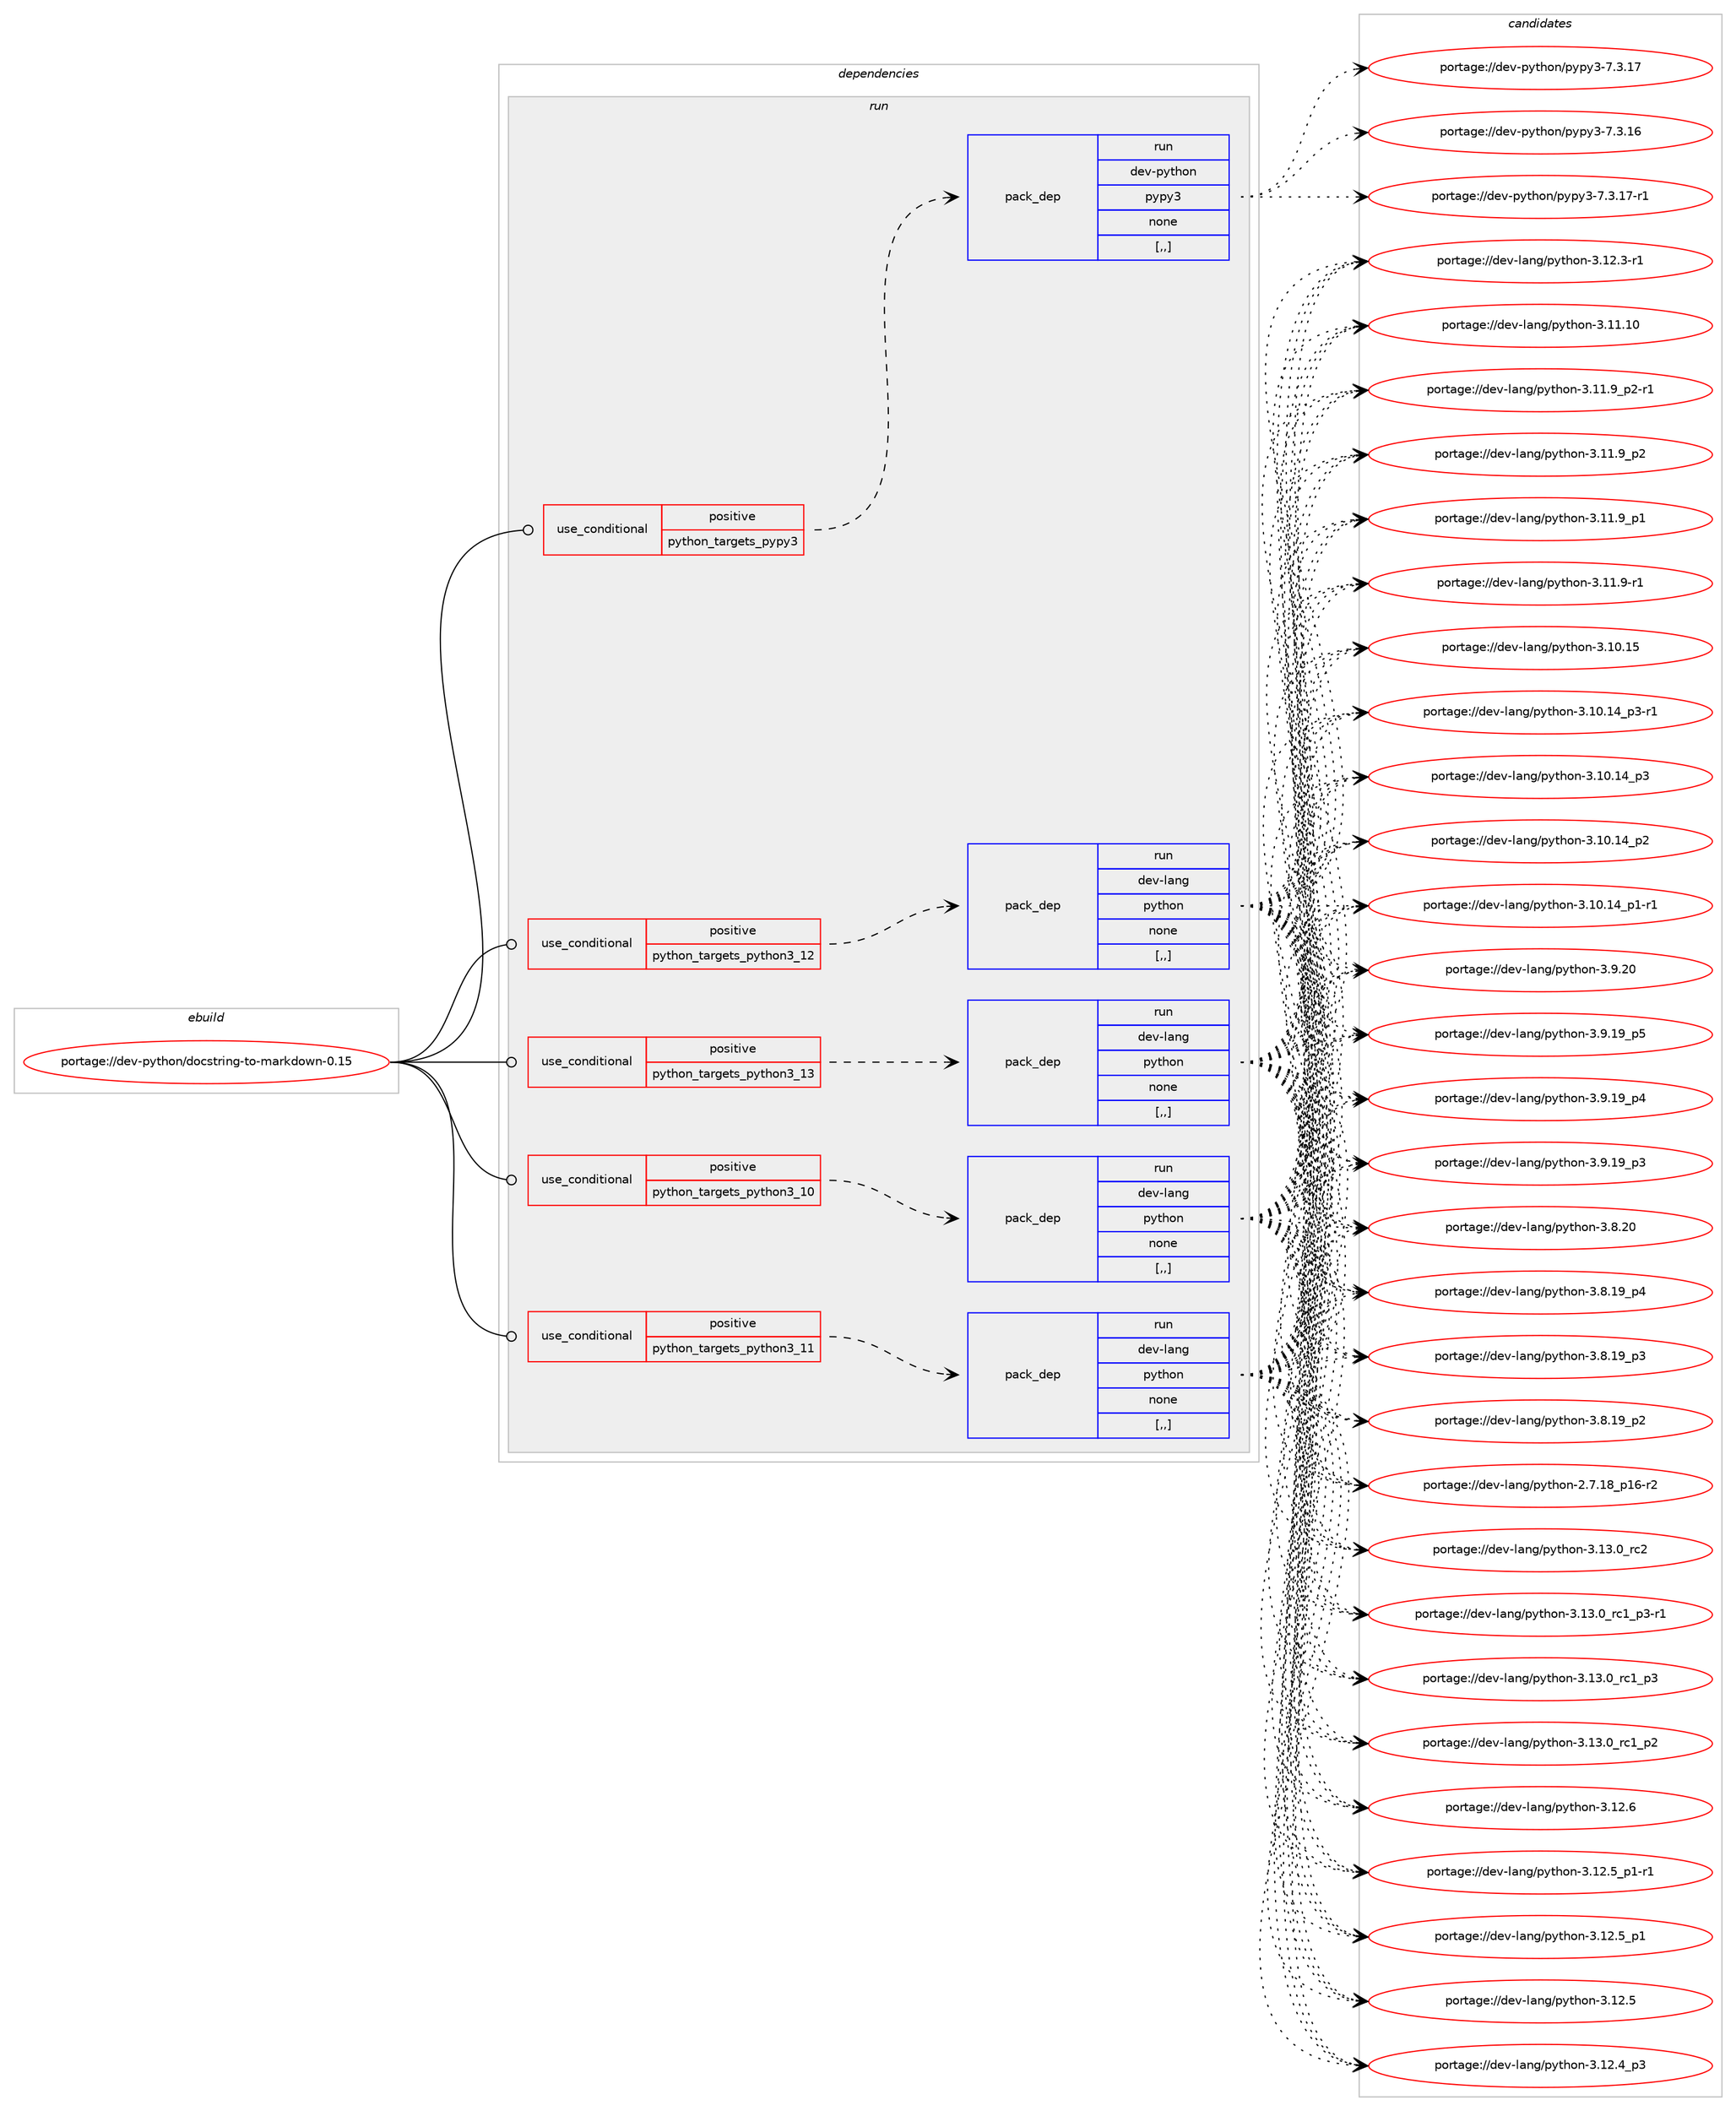 digraph prolog {

# *************
# Graph options
# *************

newrank=true;
concentrate=true;
compound=true;
graph [rankdir=LR,fontname=Helvetica,fontsize=10,ranksep=1.5];#, ranksep=2.5, nodesep=0.2];
edge  [arrowhead=vee];
node  [fontname=Helvetica,fontsize=10];

# **********
# The ebuild
# **********

subgraph cluster_leftcol {
color=gray;
label=<<i>ebuild</i>>;
id [label="portage://dev-python/docstring-to-markdown-0.15", color=red, width=4, href="../dev-python/docstring-to-markdown-0.15.svg"];
}

# ****************
# The dependencies
# ****************

subgraph cluster_midcol {
color=gray;
label=<<i>dependencies</i>>;
subgraph cluster_compile {
fillcolor="#eeeeee";
style=filled;
label=<<i>compile</i>>;
}
subgraph cluster_compileandrun {
fillcolor="#eeeeee";
style=filled;
label=<<i>compile and run</i>>;
}
subgraph cluster_run {
fillcolor="#eeeeee";
style=filled;
label=<<i>run</i>>;
subgraph cond162769 {
dependency639911 [label=<<TABLE BORDER="0" CELLBORDER="1" CELLSPACING="0" CELLPADDING="4"><TR><TD ROWSPAN="3" CELLPADDING="10">use_conditional</TD></TR><TR><TD>positive</TD></TR><TR><TD>python_targets_pypy3</TD></TR></TABLE>>, shape=none, color=red];
subgraph pack472325 {
dependency639912 [label=<<TABLE BORDER="0" CELLBORDER="1" CELLSPACING="0" CELLPADDING="4" WIDTH="220"><TR><TD ROWSPAN="6" CELLPADDING="30">pack_dep</TD></TR><TR><TD WIDTH="110">run</TD></TR><TR><TD>dev-python</TD></TR><TR><TD>pypy3</TD></TR><TR><TD>none</TD></TR><TR><TD>[,,]</TD></TR></TABLE>>, shape=none, color=blue];
}
dependency639911:e -> dependency639912:w [weight=20,style="dashed",arrowhead="vee"];
}
id:e -> dependency639911:w [weight=20,style="solid",arrowhead="odot"];
subgraph cond162770 {
dependency639913 [label=<<TABLE BORDER="0" CELLBORDER="1" CELLSPACING="0" CELLPADDING="4"><TR><TD ROWSPAN="3" CELLPADDING="10">use_conditional</TD></TR><TR><TD>positive</TD></TR><TR><TD>python_targets_python3_10</TD></TR></TABLE>>, shape=none, color=red];
subgraph pack472326 {
dependency639914 [label=<<TABLE BORDER="0" CELLBORDER="1" CELLSPACING="0" CELLPADDING="4" WIDTH="220"><TR><TD ROWSPAN="6" CELLPADDING="30">pack_dep</TD></TR><TR><TD WIDTH="110">run</TD></TR><TR><TD>dev-lang</TD></TR><TR><TD>python</TD></TR><TR><TD>none</TD></TR><TR><TD>[,,]</TD></TR></TABLE>>, shape=none, color=blue];
}
dependency639913:e -> dependency639914:w [weight=20,style="dashed",arrowhead="vee"];
}
id:e -> dependency639913:w [weight=20,style="solid",arrowhead="odot"];
subgraph cond162771 {
dependency639915 [label=<<TABLE BORDER="0" CELLBORDER="1" CELLSPACING="0" CELLPADDING="4"><TR><TD ROWSPAN="3" CELLPADDING="10">use_conditional</TD></TR><TR><TD>positive</TD></TR><TR><TD>python_targets_python3_11</TD></TR></TABLE>>, shape=none, color=red];
subgraph pack472327 {
dependency639916 [label=<<TABLE BORDER="0" CELLBORDER="1" CELLSPACING="0" CELLPADDING="4" WIDTH="220"><TR><TD ROWSPAN="6" CELLPADDING="30">pack_dep</TD></TR><TR><TD WIDTH="110">run</TD></TR><TR><TD>dev-lang</TD></TR><TR><TD>python</TD></TR><TR><TD>none</TD></TR><TR><TD>[,,]</TD></TR></TABLE>>, shape=none, color=blue];
}
dependency639915:e -> dependency639916:w [weight=20,style="dashed",arrowhead="vee"];
}
id:e -> dependency639915:w [weight=20,style="solid",arrowhead="odot"];
subgraph cond162772 {
dependency639917 [label=<<TABLE BORDER="0" CELLBORDER="1" CELLSPACING="0" CELLPADDING="4"><TR><TD ROWSPAN="3" CELLPADDING="10">use_conditional</TD></TR><TR><TD>positive</TD></TR><TR><TD>python_targets_python3_12</TD></TR></TABLE>>, shape=none, color=red];
subgraph pack472328 {
dependency639918 [label=<<TABLE BORDER="0" CELLBORDER="1" CELLSPACING="0" CELLPADDING="4" WIDTH="220"><TR><TD ROWSPAN="6" CELLPADDING="30">pack_dep</TD></TR><TR><TD WIDTH="110">run</TD></TR><TR><TD>dev-lang</TD></TR><TR><TD>python</TD></TR><TR><TD>none</TD></TR><TR><TD>[,,]</TD></TR></TABLE>>, shape=none, color=blue];
}
dependency639917:e -> dependency639918:w [weight=20,style="dashed",arrowhead="vee"];
}
id:e -> dependency639917:w [weight=20,style="solid",arrowhead="odot"];
subgraph cond162773 {
dependency639919 [label=<<TABLE BORDER="0" CELLBORDER="1" CELLSPACING="0" CELLPADDING="4"><TR><TD ROWSPAN="3" CELLPADDING="10">use_conditional</TD></TR><TR><TD>positive</TD></TR><TR><TD>python_targets_python3_13</TD></TR></TABLE>>, shape=none, color=red];
subgraph pack472329 {
dependency639920 [label=<<TABLE BORDER="0" CELLBORDER="1" CELLSPACING="0" CELLPADDING="4" WIDTH="220"><TR><TD ROWSPAN="6" CELLPADDING="30">pack_dep</TD></TR><TR><TD WIDTH="110">run</TD></TR><TR><TD>dev-lang</TD></TR><TR><TD>python</TD></TR><TR><TD>none</TD></TR><TR><TD>[,,]</TD></TR></TABLE>>, shape=none, color=blue];
}
dependency639919:e -> dependency639920:w [weight=20,style="dashed",arrowhead="vee"];
}
id:e -> dependency639919:w [weight=20,style="solid",arrowhead="odot"];
}
}

# **************
# The candidates
# **************

subgraph cluster_choices {
rank=same;
color=gray;
label=<<i>candidates</i>>;

subgraph choice472325 {
color=black;
nodesep=1;
choice100101118451121211161041111104711212111212151455546514649554511449 [label="portage://dev-python/pypy3-7.3.17-r1", color=red, width=4,href="../dev-python/pypy3-7.3.17-r1.svg"];
choice10010111845112121116104111110471121211121215145554651464955 [label="portage://dev-python/pypy3-7.3.17", color=red, width=4,href="../dev-python/pypy3-7.3.17.svg"];
choice10010111845112121116104111110471121211121215145554651464954 [label="portage://dev-python/pypy3-7.3.16", color=red, width=4,href="../dev-python/pypy3-7.3.16.svg"];
dependency639912:e -> choice100101118451121211161041111104711212111212151455546514649554511449:w [style=dotted,weight="100"];
dependency639912:e -> choice10010111845112121116104111110471121211121215145554651464955:w [style=dotted,weight="100"];
dependency639912:e -> choice10010111845112121116104111110471121211121215145554651464954:w [style=dotted,weight="100"];
}
subgraph choice472326 {
color=black;
nodesep=1;
choice10010111845108971101034711212111610411111045514649514648951149950 [label="portage://dev-lang/python-3.13.0_rc2", color=red, width=4,href="../dev-lang/python-3.13.0_rc2.svg"];
choice1001011184510897110103471121211161041111104551464951464895114994995112514511449 [label="portage://dev-lang/python-3.13.0_rc1_p3-r1", color=red, width=4,href="../dev-lang/python-3.13.0_rc1_p3-r1.svg"];
choice100101118451089711010347112121116104111110455146495146489511499499511251 [label="portage://dev-lang/python-3.13.0_rc1_p3", color=red, width=4,href="../dev-lang/python-3.13.0_rc1_p3.svg"];
choice100101118451089711010347112121116104111110455146495146489511499499511250 [label="portage://dev-lang/python-3.13.0_rc1_p2", color=red, width=4,href="../dev-lang/python-3.13.0_rc1_p2.svg"];
choice10010111845108971101034711212111610411111045514649504654 [label="portage://dev-lang/python-3.12.6", color=red, width=4,href="../dev-lang/python-3.12.6.svg"];
choice1001011184510897110103471121211161041111104551464950465395112494511449 [label="portage://dev-lang/python-3.12.5_p1-r1", color=red, width=4,href="../dev-lang/python-3.12.5_p1-r1.svg"];
choice100101118451089711010347112121116104111110455146495046539511249 [label="portage://dev-lang/python-3.12.5_p1", color=red, width=4,href="../dev-lang/python-3.12.5_p1.svg"];
choice10010111845108971101034711212111610411111045514649504653 [label="portage://dev-lang/python-3.12.5", color=red, width=4,href="../dev-lang/python-3.12.5.svg"];
choice100101118451089711010347112121116104111110455146495046529511251 [label="portage://dev-lang/python-3.12.4_p3", color=red, width=4,href="../dev-lang/python-3.12.4_p3.svg"];
choice100101118451089711010347112121116104111110455146495046514511449 [label="portage://dev-lang/python-3.12.3-r1", color=red, width=4,href="../dev-lang/python-3.12.3-r1.svg"];
choice1001011184510897110103471121211161041111104551464949464948 [label="portage://dev-lang/python-3.11.10", color=red, width=4,href="../dev-lang/python-3.11.10.svg"];
choice1001011184510897110103471121211161041111104551464949465795112504511449 [label="portage://dev-lang/python-3.11.9_p2-r1", color=red, width=4,href="../dev-lang/python-3.11.9_p2-r1.svg"];
choice100101118451089711010347112121116104111110455146494946579511250 [label="portage://dev-lang/python-3.11.9_p2", color=red, width=4,href="../dev-lang/python-3.11.9_p2.svg"];
choice100101118451089711010347112121116104111110455146494946579511249 [label="portage://dev-lang/python-3.11.9_p1", color=red, width=4,href="../dev-lang/python-3.11.9_p1.svg"];
choice100101118451089711010347112121116104111110455146494946574511449 [label="portage://dev-lang/python-3.11.9-r1", color=red, width=4,href="../dev-lang/python-3.11.9-r1.svg"];
choice1001011184510897110103471121211161041111104551464948464953 [label="portage://dev-lang/python-3.10.15", color=red, width=4,href="../dev-lang/python-3.10.15.svg"];
choice100101118451089711010347112121116104111110455146494846495295112514511449 [label="portage://dev-lang/python-3.10.14_p3-r1", color=red, width=4,href="../dev-lang/python-3.10.14_p3-r1.svg"];
choice10010111845108971101034711212111610411111045514649484649529511251 [label="portage://dev-lang/python-3.10.14_p3", color=red, width=4,href="../dev-lang/python-3.10.14_p3.svg"];
choice10010111845108971101034711212111610411111045514649484649529511250 [label="portage://dev-lang/python-3.10.14_p2", color=red, width=4,href="../dev-lang/python-3.10.14_p2.svg"];
choice100101118451089711010347112121116104111110455146494846495295112494511449 [label="portage://dev-lang/python-3.10.14_p1-r1", color=red, width=4,href="../dev-lang/python-3.10.14_p1-r1.svg"];
choice10010111845108971101034711212111610411111045514657465048 [label="portage://dev-lang/python-3.9.20", color=red, width=4,href="../dev-lang/python-3.9.20.svg"];
choice100101118451089711010347112121116104111110455146574649579511253 [label="portage://dev-lang/python-3.9.19_p5", color=red, width=4,href="../dev-lang/python-3.9.19_p5.svg"];
choice100101118451089711010347112121116104111110455146574649579511252 [label="portage://dev-lang/python-3.9.19_p4", color=red, width=4,href="../dev-lang/python-3.9.19_p4.svg"];
choice100101118451089711010347112121116104111110455146574649579511251 [label="portage://dev-lang/python-3.9.19_p3", color=red, width=4,href="../dev-lang/python-3.9.19_p3.svg"];
choice10010111845108971101034711212111610411111045514656465048 [label="portage://dev-lang/python-3.8.20", color=red, width=4,href="../dev-lang/python-3.8.20.svg"];
choice100101118451089711010347112121116104111110455146564649579511252 [label="portage://dev-lang/python-3.8.19_p4", color=red, width=4,href="../dev-lang/python-3.8.19_p4.svg"];
choice100101118451089711010347112121116104111110455146564649579511251 [label="portage://dev-lang/python-3.8.19_p3", color=red, width=4,href="../dev-lang/python-3.8.19_p3.svg"];
choice100101118451089711010347112121116104111110455146564649579511250 [label="portage://dev-lang/python-3.8.19_p2", color=red, width=4,href="../dev-lang/python-3.8.19_p2.svg"];
choice100101118451089711010347112121116104111110455046554649569511249544511450 [label="portage://dev-lang/python-2.7.18_p16-r2", color=red, width=4,href="../dev-lang/python-2.7.18_p16-r2.svg"];
dependency639914:e -> choice10010111845108971101034711212111610411111045514649514648951149950:w [style=dotted,weight="100"];
dependency639914:e -> choice1001011184510897110103471121211161041111104551464951464895114994995112514511449:w [style=dotted,weight="100"];
dependency639914:e -> choice100101118451089711010347112121116104111110455146495146489511499499511251:w [style=dotted,weight="100"];
dependency639914:e -> choice100101118451089711010347112121116104111110455146495146489511499499511250:w [style=dotted,weight="100"];
dependency639914:e -> choice10010111845108971101034711212111610411111045514649504654:w [style=dotted,weight="100"];
dependency639914:e -> choice1001011184510897110103471121211161041111104551464950465395112494511449:w [style=dotted,weight="100"];
dependency639914:e -> choice100101118451089711010347112121116104111110455146495046539511249:w [style=dotted,weight="100"];
dependency639914:e -> choice10010111845108971101034711212111610411111045514649504653:w [style=dotted,weight="100"];
dependency639914:e -> choice100101118451089711010347112121116104111110455146495046529511251:w [style=dotted,weight="100"];
dependency639914:e -> choice100101118451089711010347112121116104111110455146495046514511449:w [style=dotted,weight="100"];
dependency639914:e -> choice1001011184510897110103471121211161041111104551464949464948:w [style=dotted,weight="100"];
dependency639914:e -> choice1001011184510897110103471121211161041111104551464949465795112504511449:w [style=dotted,weight="100"];
dependency639914:e -> choice100101118451089711010347112121116104111110455146494946579511250:w [style=dotted,weight="100"];
dependency639914:e -> choice100101118451089711010347112121116104111110455146494946579511249:w [style=dotted,weight="100"];
dependency639914:e -> choice100101118451089711010347112121116104111110455146494946574511449:w [style=dotted,weight="100"];
dependency639914:e -> choice1001011184510897110103471121211161041111104551464948464953:w [style=dotted,weight="100"];
dependency639914:e -> choice100101118451089711010347112121116104111110455146494846495295112514511449:w [style=dotted,weight="100"];
dependency639914:e -> choice10010111845108971101034711212111610411111045514649484649529511251:w [style=dotted,weight="100"];
dependency639914:e -> choice10010111845108971101034711212111610411111045514649484649529511250:w [style=dotted,weight="100"];
dependency639914:e -> choice100101118451089711010347112121116104111110455146494846495295112494511449:w [style=dotted,weight="100"];
dependency639914:e -> choice10010111845108971101034711212111610411111045514657465048:w [style=dotted,weight="100"];
dependency639914:e -> choice100101118451089711010347112121116104111110455146574649579511253:w [style=dotted,weight="100"];
dependency639914:e -> choice100101118451089711010347112121116104111110455146574649579511252:w [style=dotted,weight="100"];
dependency639914:e -> choice100101118451089711010347112121116104111110455146574649579511251:w [style=dotted,weight="100"];
dependency639914:e -> choice10010111845108971101034711212111610411111045514656465048:w [style=dotted,weight="100"];
dependency639914:e -> choice100101118451089711010347112121116104111110455146564649579511252:w [style=dotted,weight="100"];
dependency639914:e -> choice100101118451089711010347112121116104111110455146564649579511251:w [style=dotted,weight="100"];
dependency639914:e -> choice100101118451089711010347112121116104111110455146564649579511250:w [style=dotted,weight="100"];
dependency639914:e -> choice100101118451089711010347112121116104111110455046554649569511249544511450:w [style=dotted,weight="100"];
}
subgraph choice472327 {
color=black;
nodesep=1;
choice10010111845108971101034711212111610411111045514649514648951149950 [label="portage://dev-lang/python-3.13.0_rc2", color=red, width=4,href="../dev-lang/python-3.13.0_rc2.svg"];
choice1001011184510897110103471121211161041111104551464951464895114994995112514511449 [label="portage://dev-lang/python-3.13.0_rc1_p3-r1", color=red, width=4,href="../dev-lang/python-3.13.0_rc1_p3-r1.svg"];
choice100101118451089711010347112121116104111110455146495146489511499499511251 [label="portage://dev-lang/python-3.13.0_rc1_p3", color=red, width=4,href="../dev-lang/python-3.13.0_rc1_p3.svg"];
choice100101118451089711010347112121116104111110455146495146489511499499511250 [label="portage://dev-lang/python-3.13.0_rc1_p2", color=red, width=4,href="../dev-lang/python-3.13.0_rc1_p2.svg"];
choice10010111845108971101034711212111610411111045514649504654 [label="portage://dev-lang/python-3.12.6", color=red, width=4,href="../dev-lang/python-3.12.6.svg"];
choice1001011184510897110103471121211161041111104551464950465395112494511449 [label="portage://dev-lang/python-3.12.5_p1-r1", color=red, width=4,href="../dev-lang/python-3.12.5_p1-r1.svg"];
choice100101118451089711010347112121116104111110455146495046539511249 [label="portage://dev-lang/python-3.12.5_p1", color=red, width=4,href="../dev-lang/python-3.12.5_p1.svg"];
choice10010111845108971101034711212111610411111045514649504653 [label="portage://dev-lang/python-3.12.5", color=red, width=4,href="../dev-lang/python-3.12.5.svg"];
choice100101118451089711010347112121116104111110455146495046529511251 [label="portage://dev-lang/python-3.12.4_p3", color=red, width=4,href="../dev-lang/python-3.12.4_p3.svg"];
choice100101118451089711010347112121116104111110455146495046514511449 [label="portage://dev-lang/python-3.12.3-r1", color=red, width=4,href="../dev-lang/python-3.12.3-r1.svg"];
choice1001011184510897110103471121211161041111104551464949464948 [label="portage://dev-lang/python-3.11.10", color=red, width=4,href="../dev-lang/python-3.11.10.svg"];
choice1001011184510897110103471121211161041111104551464949465795112504511449 [label="portage://dev-lang/python-3.11.9_p2-r1", color=red, width=4,href="../dev-lang/python-3.11.9_p2-r1.svg"];
choice100101118451089711010347112121116104111110455146494946579511250 [label="portage://dev-lang/python-3.11.9_p2", color=red, width=4,href="../dev-lang/python-3.11.9_p2.svg"];
choice100101118451089711010347112121116104111110455146494946579511249 [label="portage://dev-lang/python-3.11.9_p1", color=red, width=4,href="../dev-lang/python-3.11.9_p1.svg"];
choice100101118451089711010347112121116104111110455146494946574511449 [label="portage://dev-lang/python-3.11.9-r1", color=red, width=4,href="../dev-lang/python-3.11.9-r1.svg"];
choice1001011184510897110103471121211161041111104551464948464953 [label="portage://dev-lang/python-3.10.15", color=red, width=4,href="../dev-lang/python-3.10.15.svg"];
choice100101118451089711010347112121116104111110455146494846495295112514511449 [label="portage://dev-lang/python-3.10.14_p3-r1", color=red, width=4,href="../dev-lang/python-3.10.14_p3-r1.svg"];
choice10010111845108971101034711212111610411111045514649484649529511251 [label="portage://dev-lang/python-3.10.14_p3", color=red, width=4,href="../dev-lang/python-3.10.14_p3.svg"];
choice10010111845108971101034711212111610411111045514649484649529511250 [label="portage://dev-lang/python-3.10.14_p2", color=red, width=4,href="../dev-lang/python-3.10.14_p2.svg"];
choice100101118451089711010347112121116104111110455146494846495295112494511449 [label="portage://dev-lang/python-3.10.14_p1-r1", color=red, width=4,href="../dev-lang/python-3.10.14_p1-r1.svg"];
choice10010111845108971101034711212111610411111045514657465048 [label="portage://dev-lang/python-3.9.20", color=red, width=4,href="../dev-lang/python-3.9.20.svg"];
choice100101118451089711010347112121116104111110455146574649579511253 [label="portage://dev-lang/python-3.9.19_p5", color=red, width=4,href="../dev-lang/python-3.9.19_p5.svg"];
choice100101118451089711010347112121116104111110455146574649579511252 [label="portage://dev-lang/python-3.9.19_p4", color=red, width=4,href="../dev-lang/python-3.9.19_p4.svg"];
choice100101118451089711010347112121116104111110455146574649579511251 [label="portage://dev-lang/python-3.9.19_p3", color=red, width=4,href="../dev-lang/python-3.9.19_p3.svg"];
choice10010111845108971101034711212111610411111045514656465048 [label="portage://dev-lang/python-3.8.20", color=red, width=4,href="../dev-lang/python-3.8.20.svg"];
choice100101118451089711010347112121116104111110455146564649579511252 [label="portage://dev-lang/python-3.8.19_p4", color=red, width=4,href="../dev-lang/python-3.8.19_p4.svg"];
choice100101118451089711010347112121116104111110455146564649579511251 [label="portage://dev-lang/python-3.8.19_p3", color=red, width=4,href="../dev-lang/python-3.8.19_p3.svg"];
choice100101118451089711010347112121116104111110455146564649579511250 [label="portage://dev-lang/python-3.8.19_p2", color=red, width=4,href="../dev-lang/python-3.8.19_p2.svg"];
choice100101118451089711010347112121116104111110455046554649569511249544511450 [label="portage://dev-lang/python-2.7.18_p16-r2", color=red, width=4,href="../dev-lang/python-2.7.18_p16-r2.svg"];
dependency639916:e -> choice10010111845108971101034711212111610411111045514649514648951149950:w [style=dotted,weight="100"];
dependency639916:e -> choice1001011184510897110103471121211161041111104551464951464895114994995112514511449:w [style=dotted,weight="100"];
dependency639916:e -> choice100101118451089711010347112121116104111110455146495146489511499499511251:w [style=dotted,weight="100"];
dependency639916:e -> choice100101118451089711010347112121116104111110455146495146489511499499511250:w [style=dotted,weight="100"];
dependency639916:e -> choice10010111845108971101034711212111610411111045514649504654:w [style=dotted,weight="100"];
dependency639916:e -> choice1001011184510897110103471121211161041111104551464950465395112494511449:w [style=dotted,weight="100"];
dependency639916:e -> choice100101118451089711010347112121116104111110455146495046539511249:w [style=dotted,weight="100"];
dependency639916:e -> choice10010111845108971101034711212111610411111045514649504653:w [style=dotted,weight="100"];
dependency639916:e -> choice100101118451089711010347112121116104111110455146495046529511251:w [style=dotted,weight="100"];
dependency639916:e -> choice100101118451089711010347112121116104111110455146495046514511449:w [style=dotted,weight="100"];
dependency639916:e -> choice1001011184510897110103471121211161041111104551464949464948:w [style=dotted,weight="100"];
dependency639916:e -> choice1001011184510897110103471121211161041111104551464949465795112504511449:w [style=dotted,weight="100"];
dependency639916:e -> choice100101118451089711010347112121116104111110455146494946579511250:w [style=dotted,weight="100"];
dependency639916:e -> choice100101118451089711010347112121116104111110455146494946579511249:w [style=dotted,weight="100"];
dependency639916:e -> choice100101118451089711010347112121116104111110455146494946574511449:w [style=dotted,weight="100"];
dependency639916:e -> choice1001011184510897110103471121211161041111104551464948464953:w [style=dotted,weight="100"];
dependency639916:e -> choice100101118451089711010347112121116104111110455146494846495295112514511449:w [style=dotted,weight="100"];
dependency639916:e -> choice10010111845108971101034711212111610411111045514649484649529511251:w [style=dotted,weight="100"];
dependency639916:e -> choice10010111845108971101034711212111610411111045514649484649529511250:w [style=dotted,weight="100"];
dependency639916:e -> choice100101118451089711010347112121116104111110455146494846495295112494511449:w [style=dotted,weight="100"];
dependency639916:e -> choice10010111845108971101034711212111610411111045514657465048:w [style=dotted,weight="100"];
dependency639916:e -> choice100101118451089711010347112121116104111110455146574649579511253:w [style=dotted,weight="100"];
dependency639916:e -> choice100101118451089711010347112121116104111110455146574649579511252:w [style=dotted,weight="100"];
dependency639916:e -> choice100101118451089711010347112121116104111110455146574649579511251:w [style=dotted,weight="100"];
dependency639916:e -> choice10010111845108971101034711212111610411111045514656465048:w [style=dotted,weight="100"];
dependency639916:e -> choice100101118451089711010347112121116104111110455146564649579511252:w [style=dotted,weight="100"];
dependency639916:e -> choice100101118451089711010347112121116104111110455146564649579511251:w [style=dotted,weight="100"];
dependency639916:e -> choice100101118451089711010347112121116104111110455146564649579511250:w [style=dotted,weight="100"];
dependency639916:e -> choice100101118451089711010347112121116104111110455046554649569511249544511450:w [style=dotted,weight="100"];
}
subgraph choice472328 {
color=black;
nodesep=1;
choice10010111845108971101034711212111610411111045514649514648951149950 [label="portage://dev-lang/python-3.13.0_rc2", color=red, width=4,href="../dev-lang/python-3.13.0_rc2.svg"];
choice1001011184510897110103471121211161041111104551464951464895114994995112514511449 [label="portage://dev-lang/python-3.13.0_rc1_p3-r1", color=red, width=4,href="../dev-lang/python-3.13.0_rc1_p3-r1.svg"];
choice100101118451089711010347112121116104111110455146495146489511499499511251 [label="portage://dev-lang/python-3.13.0_rc1_p3", color=red, width=4,href="../dev-lang/python-3.13.0_rc1_p3.svg"];
choice100101118451089711010347112121116104111110455146495146489511499499511250 [label="portage://dev-lang/python-3.13.0_rc1_p2", color=red, width=4,href="../dev-lang/python-3.13.0_rc1_p2.svg"];
choice10010111845108971101034711212111610411111045514649504654 [label="portage://dev-lang/python-3.12.6", color=red, width=4,href="../dev-lang/python-3.12.6.svg"];
choice1001011184510897110103471121211161041111104551464950465395112494511449 [label="portage://dev-lang/python-3.12.5_p1-r1", color=red, width=4,href="../dev-lang/python-3.12.5_p1-r1.svg"];
choice100101118451089711010347112121116104111110455146495046539511249 [label="portage://dev-lang/python-3.12.5_p1", color=red, width=4,href="../dev-lang/python-3.12.5_p1.svg"];
choice10010111845108971101034711212111610411111045514649504653 [label="portage://dev-lang/python-3.12.5", color=red, width=4,href="../dev-lang/python-3.12.5.svg"];
choice100101118451089711010347112121116104111110455146495046529511251 [label="portage://dev-lang/python-3.12.4_p3", color=red, width=4,href="../dev-lang/python-3.12.4_p3.svg"];
choice100101118451089711010347112121116104111110455146495046514511449 [label="portage://dev-lang/python-3.12.3-r1", color=red, width=4,href="../dev-lang/python-3.12.3-r1.svg"];
choice1001011184510897110103471121211161041111104551464949464948 [label="portage://dev-lang/python-3.11.10", color=red, width=4,href="../dev-lang/python-3.11.10.svg"];
choice1001011184510897110103471121211161041111104551464949465795112504511449 [label="portage://dev-lang/python-3.11.9_p2-r1", color=red, width=4,href="../dev-lang/python-3.11.9_p2-r1.svg"];
choice100101118451089711010347112121116104111110455146494946579511250 [label="portage://dev-lang/python-3.11.9_p2", color=red, width=4,href="../dev-lang/python-3.11.9_p2.svg"];
choice100101118451089711010347112121116104111110455146494946579511249 [label="portage://dev-lang/python-3.11.9_p1", color=red, width=4,href="../dev-lang/python-3.11.9_p1.svg"];
choice100101118451089711010347112121116104111110455146494946574511449 [label="portage://dev-lang/python-3.11.9-r1", color=red, width=4,href="../dev-lang/python-3.11.9-r1.svg"];
choice1001011184510897110103471121211161041111104551464948464953 [label="portage://dev-lang/python-3.10.15", color=red, width=4,href="../dev-lang/python-3.10.15.svg"];
choice100101118451089711010347112121116104111110455146494846495295112514511449 [label="portage://dev-lang/python-3.10.14_p3-r1", color=red, width=4,href="../dev-lang/python-3.10.14_p3-r1.svg"];
choice10010111845108971101034711212111610411111045514649484649529511251 [label="portage://dev-lang/python-3.10.14_p3", color=red, width=4,href="../dev-lang/python-3.10.14_p3.svg"];
choice10010111845108971101034711212111610411111045514649484649529511250 [label="portage://dev-lang/python-3.10.14_p2", color=red, width=4,href="../dev-lang/python-3.10.14_p2.svg"];
choice100101118451089711010347112121116104111110455146494846495295112494511449 [label="portage://dev-lang/python-3.10.14_p1-r1", color=red, width=4,href="../dev-lang/python-3.10.14_p1-r1.svg"];
choice10010111845108971101034711212111610411111045514657465048 [label="portage://dev-lang/python-3.9.20", color=red, width=4,href="../dev-lang/python-3.9.20.svg"];
choice100101118451089711010347112121116104111110455146574649579511253 [label="portage://dev-lang/python-3.9.19_p5", color=red, width=4,href="../dev-lang/python-3.9.19_p5.svg"];
choice100101118451089711010347112121116104111110455146574649579511252 [label="portage://dev-lang/python-3.9.19_p4", color=red, width=4,href="../dev-lang/python-3.9.19_p4.svg"];
choice100101118451089711010347112121116104111110455146574649579511251 [label="portage://dev-lang/python-3.9.19_p3", color=red, width=4,href="../dev-lang/python-3.9.19_p3.svg"];
choice10010111845108971101034711212111610411111045514656465048 [label="portage://dev-lang/python-3.8.20", color=red, width=4,href="../dev-lang/python-3.8.20.svg"];
choice100101118451089711010347112121116104111110455146564649579511252 [label="portage://dev-lang/python-3.8.19_p4", color=red, width=4,href="../dev-lang/python-3.8.19_p4.svg"];
choice100101118451089711010347112121116104111110455146564649579511251 [label="portage://dev-lang/python-3.8.19_p3", color=red, width=4,href="../dev-lang/python-3.8.19_p3.svg"];
choice100101118451089711010347112121116104111110455146564649579511250 [label="portage://dev-lang/python-3.8.19_p2", color=red, width=4,href="../dev-lang/python-3.8.19_p2.svg"];
choice100101118451089711010347112121116104111110455046554649569511249544511450 [label="portage://dev-lang/python-2.7.18_p16-r2", color=red, width=4,href="../dev-lang/python-2.7.18_p16-r2.svg"];
dependency639918:e -> choice10010111845108971101034711212111610411111045514649514648951149950:w [style=dotted,weight="100"];
dependency639918:e -> choice1001011184510897110103471121211161041111104551464951464895114994995112514511449:w [style=dotted,weight="100"];
dependency639918:e -> choice100101118451089711010347112121116104111110455146495146489511499499511251:w [style=dotted,weight="100"];
dependency639918:e -> choice100101118451089711010347112121116104111110455146495146489511499499511250:w [style=dotted,weight="100"];
dependency639918:e -> choice10010111845108971101034711212111610411111045514649504654:w [style=dotted,weight="100"];
dependency639918:e -> choice1001011184510897110103471121211161041111104551464950465395112494511449:w [style=dotted,weight="100"];
dependency639918:e -> choice100101118451089711010347112121116104111110455146495046539511249:w [style=dotted,weight="100"];
dependency639918:e -> choice10010111845108971101034711212111610411111045514649504653:w [style=dotted,weight="100"];
dependency639918:e -> choice100101118451089711010347112121116104111110455146495046529511251:w [style=dotted,weight="100"];
dependency639918:e -> choice100101118451089711010347112121116104111110455146495046514511449:w [style=dotted,weight="100"];
dependency639918:e -> choice1001011184510897110103471121211161041111104551464949464948:w [style=dotted,weight="100"];
dependency639918:e -> choice1001011184510897110103471121211161041111104551464949465795112504511449:w [style=dotted,weight="100"];
dependency639918:e -> choice100101118451089711010347112121116104111110455146494946579511250:w [style=dotted,weight="100"];
dependency639918:e -> choice100101118451089711010347112121116104111110455146494946579511249:w [style=dotted,weight="100"];
dependency639918:e -> choice100101118451089711010347112121116104111110455146494946574511449:w [style=dotted,weight="100"];
dependency639918:e -> choice1001011184510897110103471121211161041111104551464948464953:w [style=dotted,weight="100"];
dependency639918:e -> choice100101118451089711010347112121116104111110455146494846495295112514511449:w [style=dotted,weight="100"];
dependency639918:e -> choice10010111845108971101034711212111610411111045514649484649529511251:w [style=dotted,weight="100"];
dependency639918:e -> choice10010111845108971101034711212111610411111045514649484649529511250:w [style=dotted,weight="100"];
dependency639918:e -> choice100101118451089711010347112121116104111110455146494846495295112494511449:w [style=dotted,weight="100"];
dependency639918:e -> choice10010111845108971101034711212111610411111045514657465048:w [style=dotted,weight="100"];
dependency639918:e -> choice100101118451089711010347112121116104111110455146574649579511253:w [style=dotted,weight="100"];
dependency639918:e -> choice100101118451089711010347112121116104111110455146574649579511252:w [style=dotted,weight="100"];
dependency639918:e -> choice100101118451089711010347112121116104111110455146574649579511251:w [style=dotted,weight="100"];
dependency639918:e -> choice10010111845108971101034711212111610411111045514656465048:w [style=dotted,weight="100"];
dependency639918:e -> choice100101118451089711010347112121116104111110455146564649579511252:w [style=dotted,weight="100"];
dependency639918:e -> choice100101118451089711010347112121116104111110455146564649579511251:w [style=dotted,weight="100"];
dependency639918:e -> choice100101118451089711010347112121116104111110455146564649579511250:w [style=dotted,weight="100"];
dependency639918:e -> choice100101118451089711010347112121116104111110455046554649569511249544511450:w [style=dotted,weight="100"];
}
subgraph choice472329 {
color=black;
nodesep=1;
choice10010111845108971101034711212111610411111045514649514648951149950 [label="portage://dev-lang/python-3.13.0_rc2", color=red, width=4,href="../dev-lang/python-3.13.0_rc2.svg"];
choice1001011184510897110103471121211161041111104551464951464895114994995112514511449 [label="portage://dev-lang/python-3.13.0_rc1_p3-r1", color=red, width=4,href="../dev-lang/python-3.13.0_rc1_p3-r1.svg"];
choice100101118451089711010347112121116104111110455146495146489511499499511251 [label="portage://dev-lang/python-3.13.0_rc1_p3", color=red, width=4,href="../dev-lang/python-3.13.0_rc1_p3.svg"];
choice100101118451089711010347112121116104111110455146495146489511499499511250 [label="portage://dev-lang/python-3.13.0_rc1_p2", color=red, width=4,href="../dev-lang/python-3.13.0_rc1_p2.svg"];
choice10010111845108971101034711212111610411111045514649504654 [label="portage://dev-lang/python-3.12.6", color=red, width=4,href="../dev-lang/python-3.12.6.svg"];
choice1001011184510897110103471121211161041111104551464950465395112494511449 [label="portage://dev-lang/python-3.12.5_p1-r1", color=red, width=4,href="../dev-lang/python-3.12.5_p1-r1.svg"];
choice100101118451089711010347112121116104111110455146495046539511249 [label="portage://dev-lang/python-3.12.5_p1", color=red, width=4,href="../dev-lang/python-3.12.5_p1.svg"];
choice10010111845108971101034711212111610411111045514649504653 [label="portage://dev-lang/python-3.12.5", color=red, width=4,href="../dev-lang/python-3.12.5.svg"];
choice100101118451089711010347112121116104111110455146495046529511251 [label="portage://dev-lang/python-3.12.4_p3", color=red, width=4,href="../dev-lang/python-3.12.4_p3.svg"];
choice100101118451089711010347112121116104111110455146495046514511449 [label="portage://dev-lang/python-3.12.3-r1", color=red, width=4,href="../dev-lang/python-3.12.3-r1.svg"];
choice1001011184510897110103471121211161041111104551464949464948 [label="portage://dev-lang/python-3.11.10", color=red, width=4,href="../dev-lang/python-3.11.10.svg"];
choice1001011184510897110103471121211161041111104551464949465795112504511449 [label="portage://dev-lang/python-3.11.9_p2-r1", color=red, width=4,href="../dev-lang/python-3.11.9_p2-r1.svg"];
choice100101118451089711010347112121116104111110455146494946579511250 [label="portage://dev-lang/python-3.11.9_p2", color=red, width=4,href="../dev-lang/python-3.11.9_p2.svg"];
choice100101118451089711010347112121116104111110455146494946579511249 [label="portage://dev-lang/python-3.11.9_p1", color=red, width=4,href="../dev-lang/python-3.11.9_p1.svg"];
choice100101118451089711010347112121116104111110455146494946574511449 [label="portage://dev-lang/python-3.11.9-r1", color=red, width=4,href="../dev-lang/python-3.11.9-r1.svg"];
choice1001011184510897110103471121211161041111104551464948464953 [label="portage://dev-lang/python-3.10.15", color=red, width=4,href="../dev-lang/python-3.10.15.svg"];
choice100101118451089711010347112121116104111110455146494846495295112514511449 [label="portage://dev-lang/python-3.10.14_p3-r1", color=red, width=4,href="../dev-lang/python-3.10.14_p3-r1.svg"];
choice10010111845108971101034711212111610411111045514649484649529511251 [label="portage://dev-lang/python-3.10.14_p3", color=red, width=4,href="../dev-lang/python-3.10.14_p3.svg"];
choice10010111845108971101034711212111610411111045514649484649529511250 [label="portage://dev-lang/python-3.10.14_p2", color=red, width=4,href="../dev-lang/python-3.10.14_p2.svg"];
choice100101118451089711010347112121116104111110455146494846495295112494511449 [label="portage://dev-lang/python-3.10.14_p1-r1", color=red, width=4,href="../dev-lang/python-3.10.14_p1-r1.svg"];
choice10010111845108971101034711212111610411111045514657465048 [label="portage://dev-lang/python-3.9.20", color=red, width=4,href="../dev-lang/python-3.9.20.svg"];
choice100101118451089711010347112121116104111110455146574649579511253 [label="portage://dev-lang/python-3.9.19_p5", color=red, width=4,href="../dev-lang/python-3.9.19_p5.svg"];
choice100101118451089711010347112121116104111110455146574649579511252 [label="portage://dev-lang/python-3.9.19_p4", color=red, width=4,href="../dev-lang/python-3.9.19_p4.svg"];
choice100101118451089711010347112121116104111110455146574649579511251 [label="portage://dev-lang/python-3.9.19_p3", color=red, width=4,href="../dev-lang/python-3.9.19_p3.svg"];
choice10010111845108971101034711212111610411111045514656465048 [label="portage://dev-lang/python-3.8.20", color=red, width=4,href="../dev-lang/python-3.8.20.svg"];
choice100101118451089711010347112121116104111110455146564649579511252 [label="portage://dev-lang/python-3.8.19_p4", color=red, width=4,href="../dev-lang/python-3.8.19_p4.svg"];
choice100101118451089711010347112121116104111110455146564649579511251 [label="portage://dev-lang/python-3.8.19_p3", color=red, width=4,href="../dev-lang/python-3.8.19_p3.svg"];
choice100101118451089711010347112121116104111110455146564649579511250 [label="portage://dev-lang/python-3.8.19_p2", color=red, width=4,href="../dev-lang/python-3.8.19_p2.svg"];
choice100101118451089711010347112121116104111110455046554649569511249544511450 [label="portage://dev-lang/python-2.7.18_p16-r2", color=red, width=4,href="../dev-lang/python-2.7.18_p16-r2.svg"];
dependency639920:e -> choice10010111845108971101034711212111610411111045514649514648951149950:w [style=dotted,weight="100"];
dependency639920:e -> choice1001011184510897110103471121211161041111104551464951464895114994995112514511449:w [style=dotted,weight="100"];
dependency639920:e -> choice100101118451089711010347112121116104111110455146495146489511499499511251:w [style=dotted,weight="100"];
dependency639920:e -> choice100101118451089711010347112121116104111110455146495146489511499499511250:w [style=dotted,weight="100"];
dependency639920:e -> choice10010111845108971101034711212111610411111045514649504654:w [style=dotted,weight="100"];
dependency639920:e -> choice1001011184510897110103471121211161041111104551464950465395112494511449:w [style=dotted,weight="100"];
dependency639920:e -> choice100101118451089711010347112121116104111110455146495046539511249:w [style=dotted,weight="100"];
dependency639920:e -> choice10010111845108971101034711212111610411111045514649504653:w [style=dotted,weight="100"];
dependency639920:e -> choice100101118451089711010347112121116104111110455146495046529511251:w [style=dotted,weight="100"];
dependency639920:e -> choice100101118451089711010347112121116104111110455146495046514511449:w [style=dotted,weight="100"];
dependency639920:e -> choice1001011184510897110103471121211161041111104551464949464948:w [style=dotted,weight="100"];
dependency639920:e -> choice1001011184510897110103471121211161041111104551464949465795112504511449:w [style=dotted,weight="100"];
dependency639920:e -> choice100101118451089711010347112121116104111110455146494946579511250:w [style=dotted,weight="100"];
dependency639920:e -> choice100101118451089711010347112121116104111110455146494946579511249:w [style=dotted,weight="100"];
dependency639920:e -> choice100101118451089711010347112121116104111110455146494946574511449:w [style=dotted,weight="100"];
dependency639920:e -> choice1001011184510897110103471121211161041111104551464948464953:w [style=dotted,weight="100"];
dependency639920:e -> choice100101118451089711010347112121116104111110455146494846495295112514511449:w [style=dotted,weight="100"];
dependency639920:e -> choice10010111845108971101034711212111610411111045514649484649529511251:w [style=dotted,weight="100"];
dependency639920:e -> choice10010111845108971101034711212111610411111045514649484649529511250:w [style=dotted,weight="100"];
dependency639920:e -> choice100101118451089711010347112121116104111110455146494846495295112494511449:w [style=dotted,weight="100"];
dependency639920:e -> choice10010111845108971101034711212111610411111045514657465048:w [style=dotted,weight="100"];
dependency639920:e -> choice100101118451089711010347112121116104111110455146574649579511253:w [style=dotted,weight="100"];
dependency639920:e -> choice100101118451089711010347112121116104111110455146574649579511252:w [style=dotted,weight="100"];
dependency639920:e -> choice100101118451089711010347112121116104111110455146574649579511251:w [style=dotted,weight="100"];
dependency639920:e -> choice10010111845108971101034711212111610411111045514656465048:w [style=dotted,weight="100"];
dependency639920:e -> choice100101118451089711010347112121116104111110455146564649579511252:w [style=dotted,weight="100"];
dependency639920:e -> choice100101118451089711010347112121116104111110455146564649579511251:w [style=dotted,weight="100"];
dependency639920:e -> choice100101118451089711010347112121116104111110455146564649579511250:w [style=dotted,weight="100"];
dependency639920:e -> choice100101118451089711010347112121116104111110455046554649569511249544511450:w [style=dotted,weight="100"];
}
}

}
